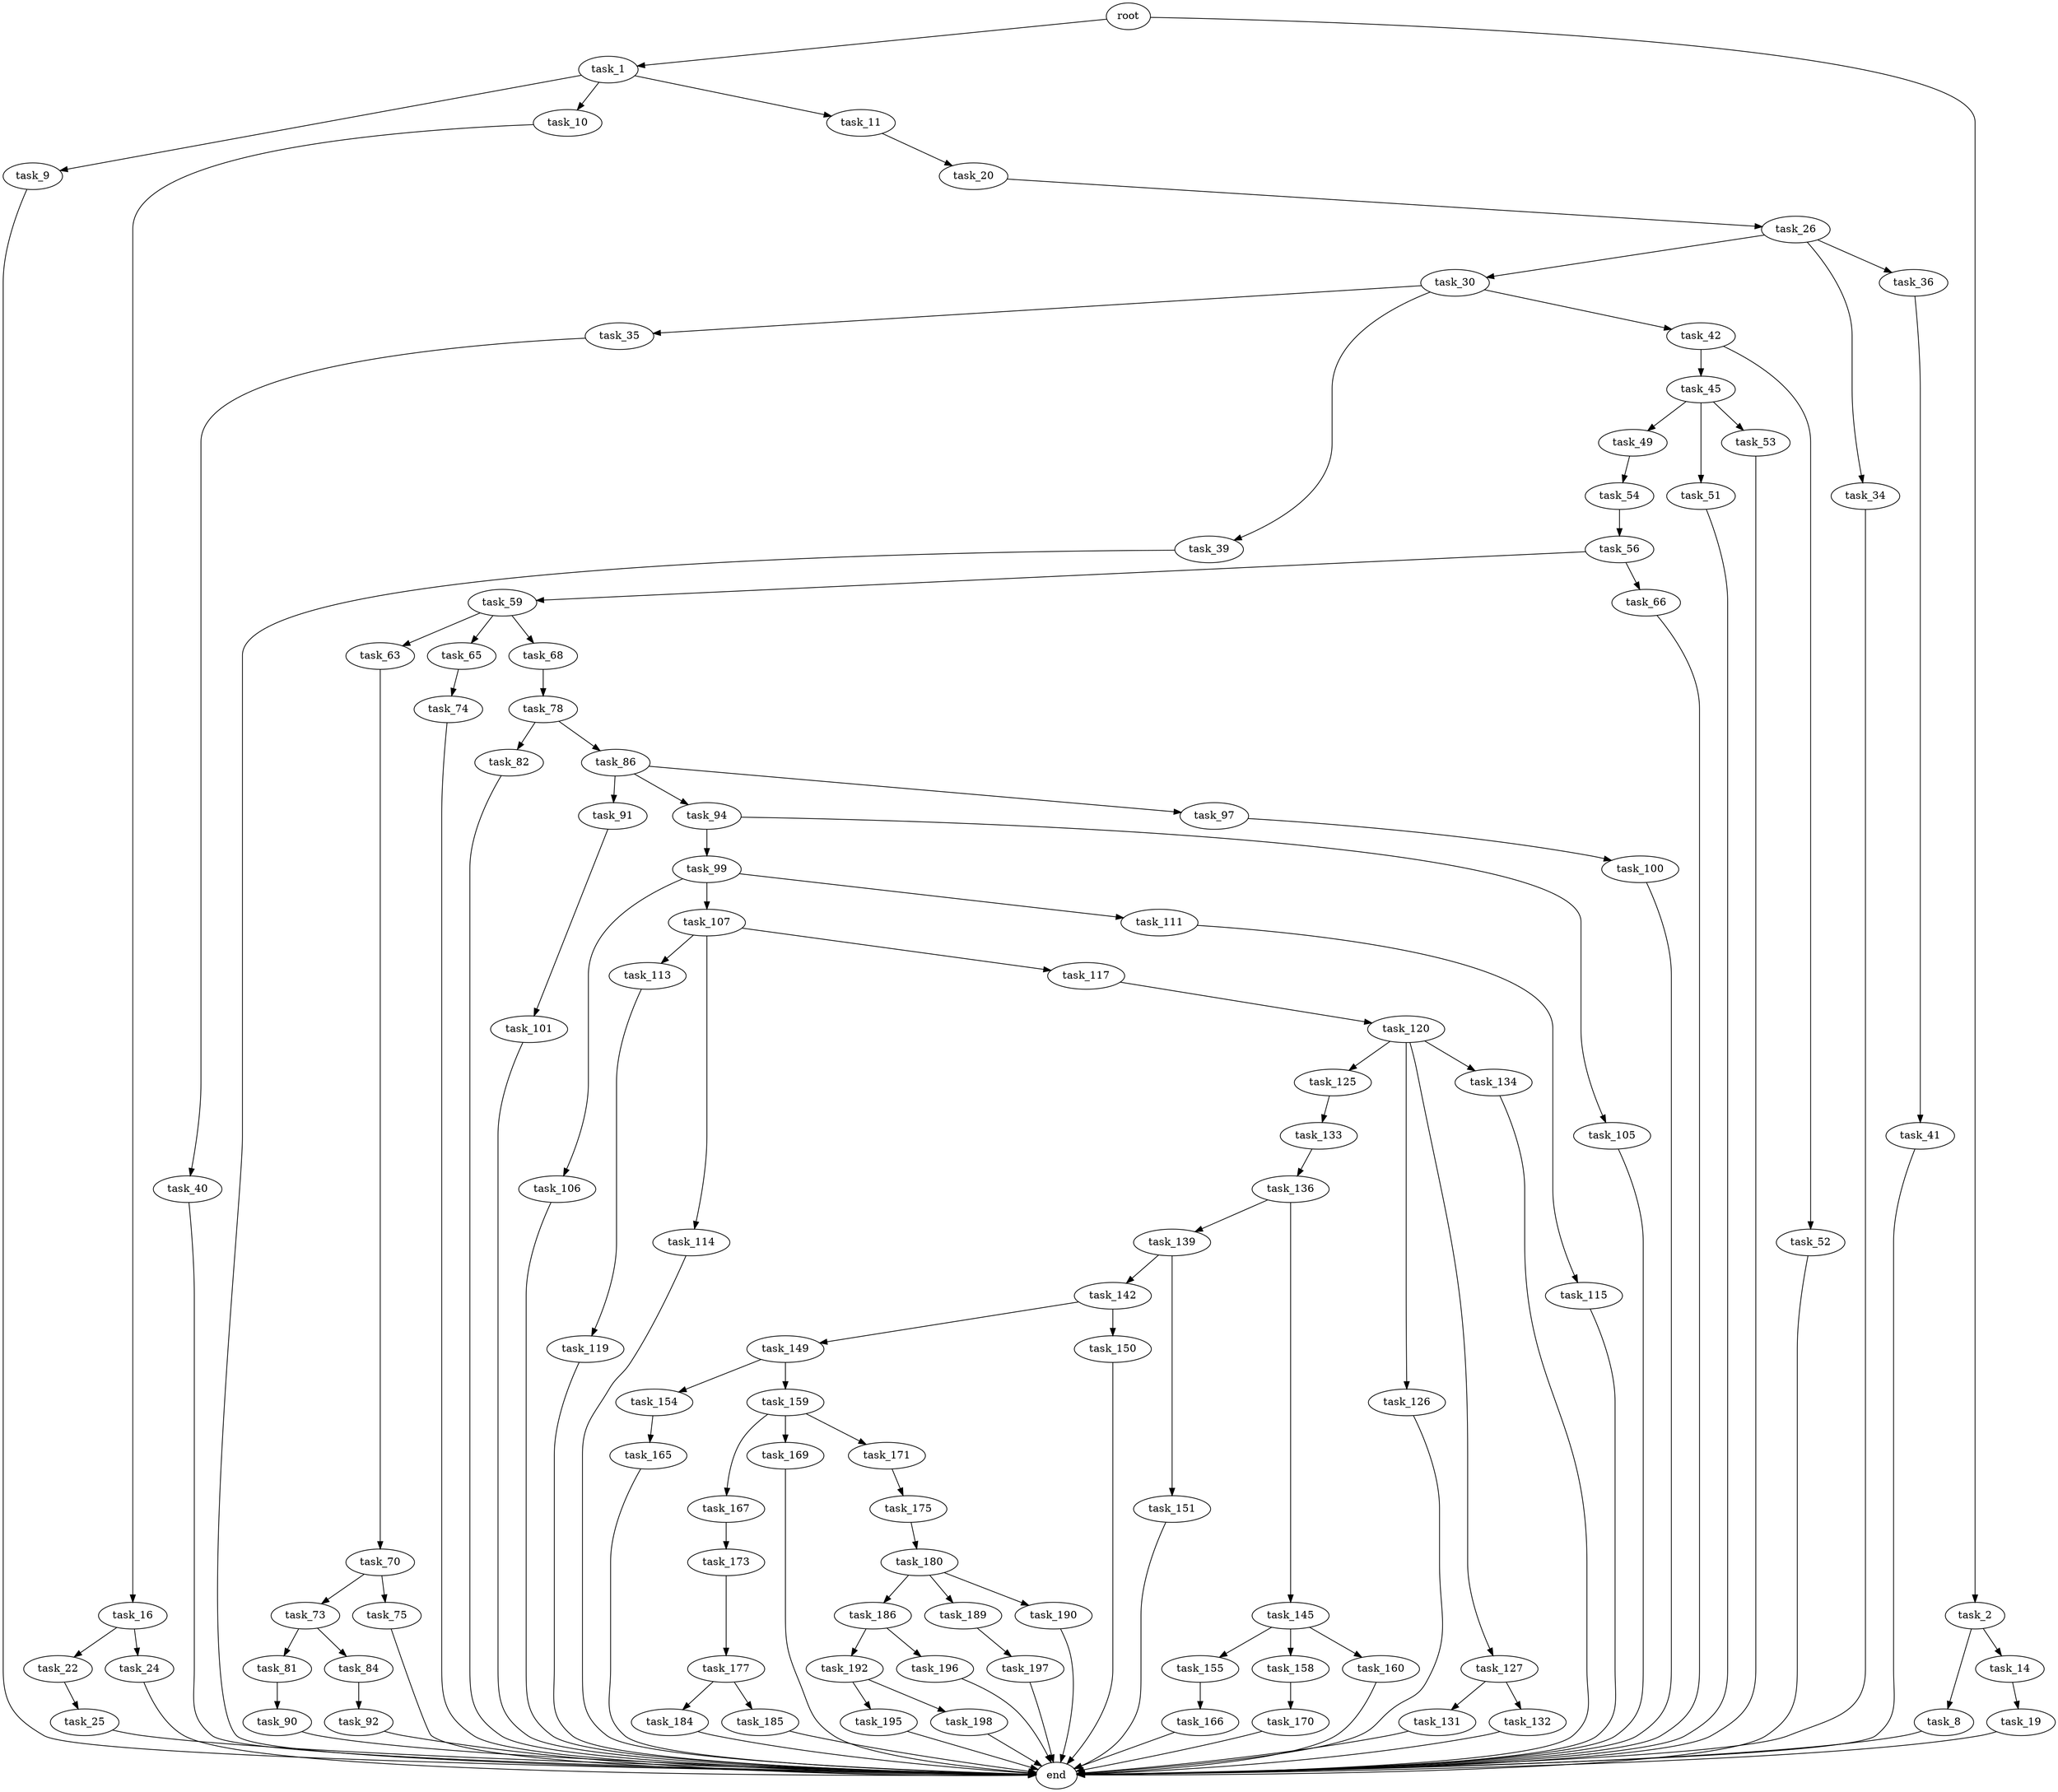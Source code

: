 digraph G {
  root [size="0.000000"];
  task_1 [size="782757789696.000000"];
  task_2 [size="549755813888.000000"];
  task_8 [size="1073741824000.000000"];
  task_9 [size="154720953804.000000"];
  task_10 [size="18594781620.000000"];
  task_11 [size="50026964842.000000"];
  task_14 [size="579071325792.000000"];
  task_16 [size="11354610344.000000"];
  task_19 [size="231928233984.000000"];
  task_20 [size="3498382116.000000"];
  task_22 [size="16124277100.000000"];
  task_24 [size="8589934592.000000"];
  task_25 [size="782757789696.000000"];
  task_26 [size="68719476736.000000"];
  task_30 [size="68719476736.000000"];
  task_34 [size="936092219183.000000"];
  task_35 [size="503629821845.000000"];
  task_36 [size="6210873134.000000"];
  task_39 [size="978014240.000000"];
  task_40 [size="321932208267.000000"];
  task_41 [size="540493746579.000000"];
  task_42 [size="1073741824000.000000"];
  task_45 [size="68719476736.000000"];
  task_49 [size="1073741824000.000000"];
  task_51 [size="4065312161.000000"];
  task_52 [size="609594075366.000000"];
  task_53 [size="368293445632.000000"];
  task_54 [size="368293445632.000000"];
  task_56 [size="10540453128.000000"];
  task_59 [size="53926652495.000000"];
  task_63 [size="4426275059.000000"];
  task_65 [size="102947155148.000000"];
  task_66 [size="123358828527.000000"];
  task_68 [size="3835767572.000000"];
  task_70 [size="161281512294.000000"];
  task_73 [size="1073741824000.000000"];
  task_74 [size="28991029248.000000"];
  task_75 [size="192467624331.000000"];
  task_78 [size="661968233269.000000"];
  task_81 [size="201614729261.000000"];
  task_82 [size="7410108864.000000"];
  task_84 [size="231928233984.000000"];
  task_86 [size="1073741824000.000000"];
  task_90 [size="28733740763.000000"];
  task_91 [size="28991029248.000000"];
  task_92 [size="1269912632440.000000"];
  task_94 [size="8589934592.000000"];
  task_97 [size="694929712636.000000"];
  task_99 [size="1632396943.000000"];
  task_100 [size="134217728000.000000"];
  task_101 [size="13318467647.000000"];
  task_105 [size="4958427218.000000"];
  task_106 [size="19804938617.000000"];
  task_107 [size="904337370630.000000"];
  task_111 [size="491303689.000000"];
  task_113 [size="4499668641.000000"];
  task_114 [size="33512517543.000000"];
  task_115 [size="1924660140.000000"];
  task_117 [size="8950671496.000000"];
  task_119 [size="1222972436.000000"];
  task_120 [size="2073150985.000000"];
  task_125 [size="24054041136.000000"];
  task_126 [size="368293445632.000000"];
  task_127 [size="15582806440.000000"];
  task_131 [size="33535473295.000000"];
  task_132 [size="231928233984.000000"];
  task_133 [size="36742451108.000000"];
  task_134 [size="134217728000.000000"];
  task_136 [size="782757789696.000000"];
  task_139 [size="96480046139.000000"];
  task_142 [size="1073741824000.000000"];
  task_145 [size="1747335423.000000"];
  task_149 [size="368293445632.000000"];
  task_150 [size="10743323124.000000"];
  task_151 [size="304923283052.000000"];
  task_154 [size="22696666576.000000"];
  task_155 [size="2394905401.000000"];
  task_158 [size="1073741824000.000000"];
  task_159 [size="1073741824000.000000"];
  task_160 [size="506179744637.000000"];
  task_165 [size="14299874378.000000"];
  task_166 [size="231928233984.000000"];
  task_167 [size="762587358265.000000"];
  task_169 [size="175273163859.000000"];
  task_170 [size="661376427054.000000"];
  task_171 [size="66757612086.000000"];
  task_173 [size="368293445632.000000"];
  task_175 [size="145597843116.000000"];
  task_177 [size="549755813888.000000"];
  task_180 [size="483555873236.000000"];
  task_184 [size="141306893866.000000"];
  task_185 [size="782757789696.000000"];
  task_186 [size="1073741824000.000000"];
  task_189 [size="34393697665.000000"];
  task_190 [size="275623086827.000000"];
  task_192 [size="231928233984.000000"];
  task_195 [size="1954764565.000000"];
  task_196 [size="389926101212.000000"];
  task_197 [size="2047209280.000000"];
  task_198 [size="3441282563.000000"];
  end [size="0.000000"];

  root -> task_1 [size="1.000000"];
  root -> task_2 [size="1.000000"];
  task_1 -> task_9 [size="679477248.000000"];
  task_1 -> task_10 [size="679477248.000000"];
  task_1 -> task_11 [size="679477248.000000"];
  task_2 -> task_8 [size="536870912.000000"];
  task_2 -> task_14 [size="536870912.000000"];
  task_8 -> end [size="1.000000"];
  task_9 -> end [size="1.000000"];
  task_10 -> task_16 [size="301989888.000000"];
  task_11 -> task_20 [size="134217728.000000"];
  task_14 -> task_19 [size="838860800.000000"];
  task_16 -> task_22 [size="679477248.000000"];
  task_16 -> task_24 [size="679477248.000000"];
  task_19 -> end [size="1.000000"];
  task_20 -> task_26 [size="75497472.000000"];
  task_22 -> task_25 [size="301989888.000000"];
  task_24 -> end [size="1.000000"];
  task_25 -> end [size="1.000000"];
  task_26 -> task_30 [size="134217728.000000"];
  task_26 -> task_34 [size="134217728.000000"];
  task_26 -> task_36 [size="134217728.000000"];
  task_30 -> task_35 [size="134217728.000000"];
  task_30 -> task_39 [size="134217728.000000"];
  task_30 -> task_42 [size="134217728.000000"];
  task_34 -> end [size="1.000000"];
  task_35 -> task_40 [size="679477248.000000"];
  task_36 -> task_41 [size="411041792.000000"];
  task_39 -> end [size="1.000000"];
  task_40 -> end [size="1.000000"];
  task_41 -> end [size="1.000000"];
  task_42 -> task_45 [size="838860800.000000"];
  task_42 -> task_52 [size="838860800.000000"];
  task_45 -> task_49 [size="134217728.000000"];
  task_45 -> task_51 [size="134217728.000000"];
  task_45 -> task_53 [size="134217728.000000"];
  task_49 -> task_54 [size="838860800.000000"];
  task_51 -> end [size="1.000000"];
  task_52 -> end [size="1.000000"];
  task_53 -> end [size="1.000000"];
  task_54 -> task_56 [size="411041792.000000"];
  task_56 -> task_59 [size="679477248.000000"];
  task_56 -> task_66 [size="679477248.000000"];
  task_59 -> task_63 [size="134217728.000000"];
  task_59 -> task_65 [size="134217728.000000"];
  task_59 -> task_68 [size="134217728.000000"];
  task_63 -> task_70 [size="134217728.000000"];
  task_65 -> task_74 [size="75497472.000000"];
  task_66 -> end [size="1.000000"];
  task_68 -> task_78 [size="75497472.000000"];
  task_70 -> task_73 [size="134217728.000000"];
  task_70 -> task_75 [size="134217728.000000"];
  task_73 -> task_81 [size="838860800.000000"];
  task_73 -> task_84 [size="838860800.000000"];
  task_74 -> end [size="1.000000"];
  task_75 -> end [size="1.000000"];
  task_78 -> task_82 [size="679477248.000000"];
  task_78 -> task_86 [size="679477248.000000"];
  task_81 -> task_90 [size="411041792.000000"];
  task_82 -> end [size="1.000000"];
  task_84 -> task_92 [size="301989888.000000"];
  task_86 -> task_91 [size="838860800.000000"];
  task_86 -> task_94 [size="838860800.000000"];
  task_86 -> task_97 [size="838860800.000000"];
  task_90 -> end [size="1.000000"];
  task_91 -> task_101 [size="75497472.000000"];
  task_92 -> end [size="1.000000"];
  task_94 -> task_99 [size="33554432.000000"];
  task_94 -> task_105 [size="33554432.000000"];
  task_97 -> task_100 [size="536870912.000000"];
  task_99 -> task_106 [size="33554432.000000"];
  task_99 -> task_107 [size="33554432.000000"];
  task_99 -> task_111 [size="33554432.000000"];
  task_100 -> end [size="1.000000"];
  task_101 -> end [size="1.000000"];
  task_105 -> end [size="1.000000"];
  task_106 -> end [size="1.000000"];
  task_107 -> task_113 [size="679477248.000000"];
  task_107 -> task_114 [size="679477248.000000"];
  task_107 -> task_117 [size="679477248.000000"];
  task_111 -> task_115 [size="33554432.000000"];
  task_113 -> task_119 [size="536870912.000000"];
  task_114 -> end [size="1.000000"];
  task_115 -> end [size="1.000000"];
  task_117 -> task_120 [size="411041792.000000"];
  task_119 -> end [size="1.000000"];
  task_120 -> task_125 [size="33554432.000000"];
  task_120 -> task_126 [size="33554432.000000"];
  task_120 -> task_127 [size="33554432.000000"];
  task_120 -> task_134 [size="33554432.000000"];
  task_125 -> task_133 [size="536870912.000000"];
  task_126 -> end [size="1.000000"];
  task_127 -> task_131 [size="536870912.000000"];
  task_127 -> task_132 [size="536870912.000000"];
  task_131 -> end [size="1.000000"];
  task_132 -> end [size="1.000000"];
  task_133 -> task_136 [size="33554432.000000"];
  task_134 -> end [size="1.000000"];
  task_136 -> task_139 [size="679477248.000000"];
  task_136 -> task_145 [size="679477248.000000"];
  task_139 -> task_142 [size="75497472.000000"];
  task_139 -> task_151 [size="75497472.000000"];
  task_142 -> task_149 [size="838860800.000000"];
  task_142 -> task_150 [size="838860800.000000"];
  task_145 -> task_155 [size="33554432.000000"];
  task_145 -> task_158 [size="33554432.000000"];
  task_145 -> task_160 [size="33554432.000000"];
  task_149 -> task_154 [size="411041792.000000"];
  task_149 -> task_159 [size="411041792.000000"];
  task_150 -> end [size="1.000000"];
  task_151 -> end [size="1.000000"];
  task_154 -> task_165 [size="536870912.000000"];
  task_155 -> task_166 [size="134217728.000000"];
  task_158 -> task_170 [size="838860800.000000"];
  task_159 -> task_167 [size="838860800.000000"];
  task_159 -> task_169 [size="838860800.000000"];
  task_159 -> task_171 [size="838860800.000000"];
  task_160 -> end [size="1.000000"];
  task_165 -> end [size="1.000000"];
  task_166 -> end [size="1.000000"];
  task_167 -> task_173 [size="679477248.000000"];
  task_169 -> end [size="1.000000"];
  task_170 -> end [size="1.000000"];
  task_171 -> task_175 [size="75497472.000000"];
  task_173 -> task_177 [size="411041792.000000"];
  task_175 -> task_180 [size="209715200.000000"];
  task_177 -> task_184 [size="536870912.000000"];
  task_177 -> task_185 [size="536870912.000000"];
  task_180 -> task_186 [size="679477248.000000"];
  task_180 -> task_189 [size="679477248.000000"];
  task_180 -> task_190 [size="679477248.000000"];
  task_184 -> end [size="1.000000"];
  task_185 -> end [size="1.000000"];
  task_186 -> task_192 [size="838860800.000000"];
  task_186 -> task_196 [size="838860800.000000"];
  task_189 -> task_197 [size="679477248.000000"];
  task_190 -> end [size="1.000000"];
  task_192 -> task_195 [size="301989888.000000"];
  task_192 -> task_198 [size="301989888.000000"];
  task_195 -> end [size="1.000000"];
  task_196 -> end [size="1.000000"];
  task_197 -> end [size="1.000000"];
  task_198 -> end [size="1.000000"];
}
